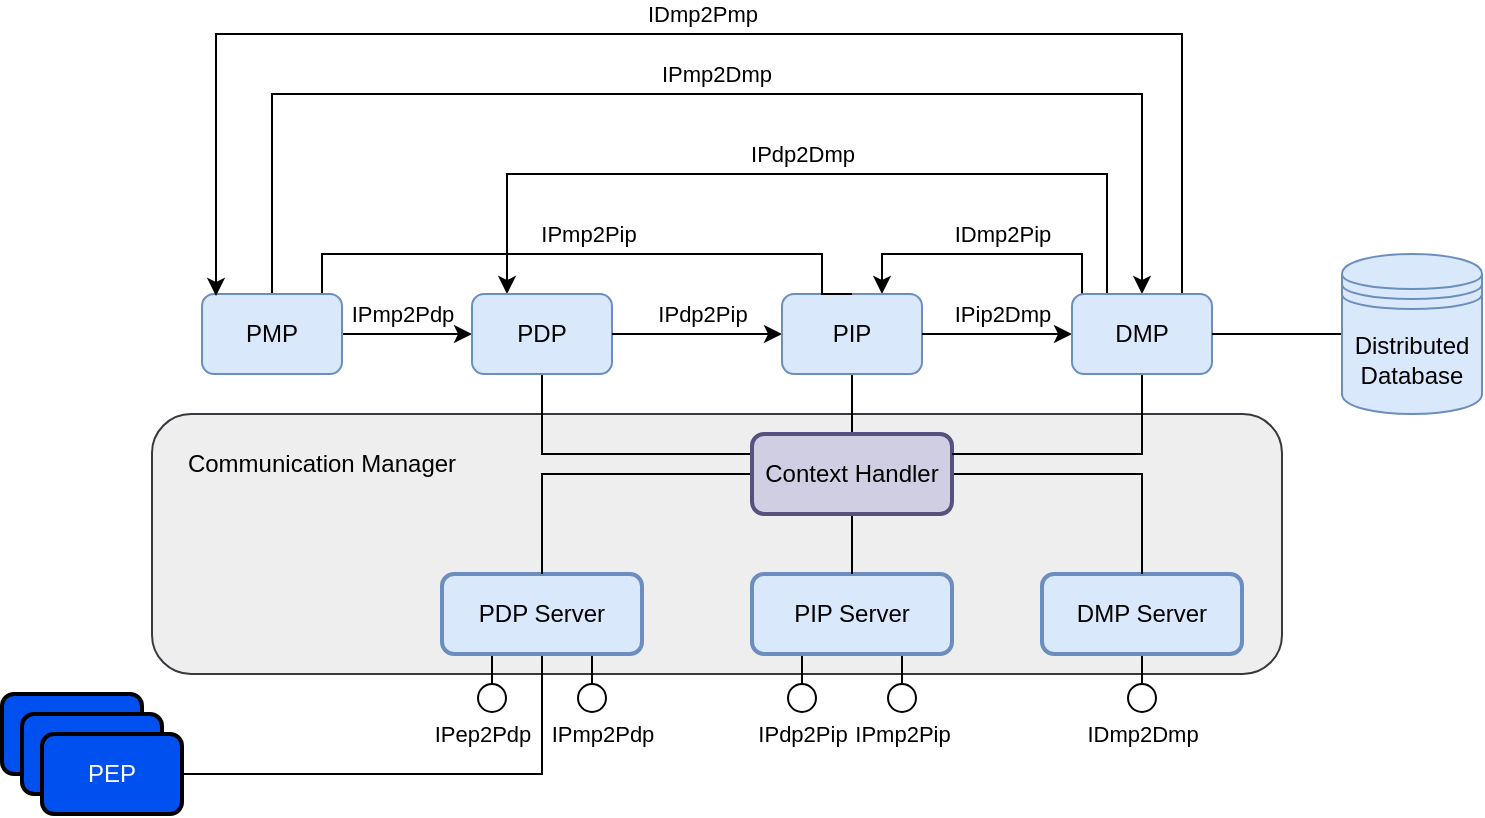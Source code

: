 <mxfile version="15.4.0" type="device"><diagram id="AYbQlR3K1XyWENYT-e-f" name="Page-1"><mxGraphModel dx="934" dy="585" grid="1" gridSize="10" guides="1" tooltips="1" connect="1" arrows="1" fold="1" page="1" pageScale="1" pageWidth="827" pageHeight="1169" math="0" shadow="0"><root><mxCell id="0"/><mxCell id="1" parent="0"/><mxCell id="IBaOck0ezomDJ08Epjxd-20" value="" style="rounded=1;whiteSpace=wrap;html=1;strokeColor=#36393d;strokeWidth=1;fillColor=#eeeeee;" vertex="1" parent="1"><mxGeometry x="95" y="340" width="565" height="130" as="geometry"/></mxCell><mxCell id="IBaOck0ezomDJ08Epjxd-2" value="" style="rounded=1;whiteSpace=wrap;html=1;strokeColor=#000000;strokeWidth=2;fillColor=#0050ef;fontColor=#ffffff;" vertex="1" parent="1"><mxGeometry x="20" y="480" width="70" height="40" as="geometry"/></mxCell><mxCell id="IBaOck0ezomDJ08Epjxd-3" value="" style="rounded=1;whiteSpace=wrap;html=1;strokeWidth=2;strokeColor=#000000;fillColor=#0050ef;fontColor=#ffffff;" vertex="1" parent="1"><mxGeometry x="30" y="490" width="70" height="40" as="geometry"/></mxCell><mxCell id="IBaOck0ezomDJ08Epjxd-26" style="edgeStyle=orthogonalEdgeStyle;rounded=0;orthogonalLoop=1;jettySize=auto;html=1;endArrow=none;endFill=0;" edge="1" parent="1" source="IBaOck0ezomDJ08Epjxd-4" target="IBaOck0ezomDJ08Epjxd-5"><mxGeometry relative="1" as="geometry"/></mxCell><mxCell id="IBaOck0ezomDJ08Epjxd-4" value="PEP" style="rounded=1;whiteSpace=wrap;html=1;strokeColor=#000000;strokeWidth=2;fillColor=#0050ef;fontColor=#ffffff;" vertex="1" parent="1"><mxGeometry x="40" y="500" width="70" height="40" as="geometry"/></mxCell><mxCell id="IBaOck0ezomDJ08Epjxd-43" value="IPmp2Pdp" style="edgeStyle=orthogonalEdgeStyle;rounded=0;orthogonalLoop=1;jettySize=auto;html=1;exitX=0.75;exitY=1;exitDx=0;exitDy=0;startArrow=none;startFill=0;endArrow=circle;endFill=0;" edge="1" parent="1" source="IBaOck0ezomDJ08Epjxd-5"><mxGeometry x="1" y="11" relative="1" as="geometry"><mxPoint x="315" y="490" as="targetPoint"/><mxPoint x="-6" y="10" as="offset"/></mxGeometry></mxCell><mxCell id="IBaOck0ezomDJ08Epjxd-46" value="IPep2Pdp" style="edgeStyle=orthogonalEdgeStyle;rounded=0;orthogonalLoop=1;jettySize=auto;html=1;exitX=0.25;exitY=1;exitDx=0;exitDy=0;startArrow=none;startFill=0;endArrow=circle;endFill=0;" edge="1" parent="1" source="IBaOck0ezomDJ08Epjxd-5"><mxGeometry x="1" y="-11" relative="1" as="geometry"><mxPoint x="265" y="490" as="targetPoint"/><mxPoint x="6" y="10" as="offset"/></mxGeometry></mxCell><mxCell id="IBaOck0ezomDJ08Epjxd-5" value="PDP Server" style="rounded=1;whiteSpace=wrap;html=1;strokeColor=#6c8ebf;strokeWidth=2;fillColor=#dae8fc;" vertex="1" parent="1"><mxGeometry x="240" y="420" width="100" height="40" as="geometry"/></mxCell><mxCell id="IBaOck0ezomDJ08Epjxd-25" value="IPmp2Pdp" style="edgeStyle=orthogonalEdgeStyle;rounded=0;orthogonalLoop=1;jettySize=auto;html=1;entryX=1;entryY=0.5;entryDx=0;entryDy=0;endArrow=none;endFill=0;startArrow=classic;startFill=1;" edge="1" parent="1" source="IBaOck0ezomDJ08Epjxd-8" target="IBaOck0ezomDJ08Epjxd-16"><mxGeometry x="0.077" y="-10" relative="1" as="geometry"><mxPoint as="offset"/></mxGeometry></mxCell><mxCell id="IBaOck0ezomDJ08Epjxd-29" style="edgeStyle=orthogonalEdgeStyle;rounded=0;orthogonalLoop=1;jettySize=auto;html=1;entryX=0;entryY=0.25;entryDx=0;entryDy=0;endArrow=none;endFill=0;" edge="1" parent="1" source="IBaOck0ezomDJ08Epjxd-8" target="IBaOck0ezomDJ08Epjxd-12"><mxGeometry relative="1" as="geometry"><Array as="points"><mxPoint x="290" y="360"/></Array></mxGeometry></mxCell><mxCell id="IBaOck0ezomDJ08Epjxd-38" value="IPdp2Dmp" style="edgeStyle=orthogonalEdgeStyle;rounded=0;orthogonalLoop=1;jettySize=auto;html=1;exitX=0.25;exitY=0;exitDx=0;exitDy=0;startArrow=classic;startFill=1;endArrow=none;endFill=0;entryX=0.25;entryY=0;entryDx=0;entryDy=0;" edge="1" parent="1" source="IBaOck0ezomDJ08Epjxd-8" target="IBaOck0ezomDJ08Epjxd-17"><mxGeometry x="-0.012" y="10" relative="1" as="geometry"><mxPoint x="570" y="180" as="targetPoint"/><Array as="points"><mxPoint x="273" y="220"/><mxPoint x="573" y="220"/></Array><mxPoint as="offset"/></mxGeometry></mxCell><mxCell id="IBaOck0ezomDJ08Epjxd-8" value="PDP" style="rounded=1;whiteSpace=wrap;html=1;strokeColor=#6c8ebf;strokeWidth=1;fillColor=#dae8fc;" vertex="1" parent="1"><mxGeometry x="255" y="280" width="70" height="40" as="geometry"/></mxCell><mxCell id="IBaOck0ezomDJ08Epjxd-24" value="IPdp2Pip" style="edgeStyle=orthogonalEdgeStyle;rounded=0;orthogonalLoop=1;jettySize=auto;html=1;entryX=1;entryY=0.5;entryDx=0;entryDy=0;endArrow=none;endFill=0;startArrow=classic;startFill=1;" edge="1" parent="1" source="IBaOck0ezomDJ08Epjxd-9" target="IBaOck0ezomDJ08Epjxd-8"><mxGeometry x="-0.059" y="-10" relative="1" as="geometry"><mxPoint as="offset"/></mxGeometry></mxCell><mxCell id="IBaOck0ezomDJ08Epjxd-30" style="edgeStyle=orthogonalEdgeStyle;rounded=0;orthogonalLoop=1;jettySize=auto;html=1;entryX=0.5;entryY=0;entryDx=0;entryDy=0;endArrow=none;endFill=0;" edge="1" parent="1" source="IBaOck0ezomDJ08Epjxd-9" target="IBaOck0ezomDJ08Epjxd-12"><mxGeometry relative="1" as="geometry"/></mxCell><mxCell id="IBaOck0ezomDJ08Epjxd-35" value="IDmp2Pip" style="edgeStyle=orthogonalEdgeStyle;rounded=0;orthogonalLoop=1;jettySize=auto;html=1;entryX=0.25;entryY=0;entryDx=0;entryDy=0;startArrow=classic;startFill=1;endArrow=none;endFill=0;" edge="1" parent="1" source="IBaOck0ezomDJ08Epjxd-9" target="IBaOck0ezomDJ08Epjxd-17"><mxGeometry x="0.049" y="10" relative="1" as="geometry"><Array as="points"><mxPoint x="460" y="260"/><mxPoint x="560" y="260"/><mxPoint x="560" y="280"/></Array><mxPoint as="offset"/></mxGeometry></mxCell><mxCell id="IBaOck0ezomDJ08Epjxd-9" value="PIP" style="rounded=1;whiteSpace=wrap;html=1;strokeColor=#6c8ebf;strokeWidth=1;fillColor=#dae8fc;" vertex="1" parent="1"><mxGeometry x="410" y="280" width="70" height="40" as="geometry"/></mxCell><mxCell id="IBaOck0ezomDJ08Epjxd-39" value="IPdp2Pip" style="edgeStyle=orthogonalEdgeStyle;rounded=0;orthogonalLoop=1;jettySize=auto;html=1;exitX=0.25;exitY=1;exitDx=0;exitDy=0;startArrow=none;startFill=0;endArrow=circle;endFill=0;" edge="1" parent="1" source="IBaOck0ezomDJ08Epjxd-10"><mxGeometry x="1" y="10" relative="1" as="geometry"><mxPoint x="420" y="490" as="targetPoint"/><mxPoint x="-10" y="10" as="offset"/></mxGeometry></mxCell><mxCell id="IBaOck0ezomDJ08Epjxd-40" value="IPmp2Pip" style="edgeStyle=orthogonalEdgeStyle;rounded=0;orthogonalLoop=1;jettySize=auto;html=1;exitX=0.75;exitY=1;exitDx=0;exitDy=0;startArrow=none;startFill=0;endArrow=circle;endFill=0;" edge="1" parent="1" source="IBaOck0ezomDJ08Epjxd-10"><mxGeometry x="1" y="10" relative="1" as="geometry"><mxPoint x="470" y="490" as="targetPoint"/><mxPoint x="-10" y="10" as="offset"/></mxGeometry></mxCell><mxCell id="IBaOck0ezomDJ08Epjxd-10" value="PIP Server" style="rounded=1;whiteSpace=wrap;html=1;strokeColor=#6c8ebf;strokeWidth=2;fillColor=#dae8fc;" vertex="1" parent="1"><mxGeometry x="395" y="420" width="100" height="40" as="geometry"/></mxCell><mxCell id="IBaOck0ezomDJ08Epjxd-47" value="IDmp2Dmp" style="edgeStyle=orthogonalEdgeStyle;rounded=0;orthogonalLoop=1;jettySize=auto;html=1;startArrow=none;startFill=0;endArrow=circle;endFill=0;" edge="1" parent="1" source="IBaOck0ezomDJ08Epjxd-11"><mxGeometry x="1" y="10" relative="1" as="geometry"><mxPoint x="590" y="490" as="targetPoint"/><Array as="points"><mxPoint x="590" y="490"/><mxPoint x="590" y="490"/></Array><mxPoint y="10" as="offset"/></mxGeometry></mxCell><mxCell id="IBaOck0ezomDJ08Epjxd-11" value="DMP Server" style="rounded=1;whiteSpace=wrap;html=1;strokeColor=#6c8ebf;strokeWidth=2;fillColor=#dae8fc;" vertex="1" parent="1"><mxGeometry x="540" y="420" width="100" height="40" as="geometry"/></mxCell><mxCell id="IBaOck0ezomDJ08Epjxd-13" style="edgeStyle=orthogonalEdgeStyle;rounded=0;orthogonalLoop=1;jettySize=auto;html=1;entryX=0.5;entryY=0;entryDx=0;entryDy=0;endArrow=none;endFill=0;" edge="1" parent="1" source="IBaOck0ezomDJ08Epjxd-12" target="IBaOck0ezomDJ08Epjxd-5"><mxGeometry relative="1" as="geometry"/></mxCell><mxCell id="IBaOck0ezomDJ08Epjxd-14" style="edgeStyle=orthogonalEdgeStyle;rounded=0;orthogonalLoop=1;jettySize=auto;html=1;endArrow=none;endFill=0;" edge="1" parent="1" source="IBaOck0ezomDJ08Epjxd-12" target="IBaOck0ezomDJ08Epjxd-10"><mxGeometry relative="1" as="geometry"/></mxCell><mxCell id="IBaOck0ezomDJ08Epjxd-15" style="edgeStyle=orthogonalEdgeStyle;rounded=0;orthogonalLoop=1;jettySize=auto;html=1;entryX=0.5;entryY=0;entryDx=0;entryDy=0;endArrow=none;endFill=0;" edge="1" parent="1" source="IBaOck0ezomDJ08Epjxd-12" target="IBaOck0ezomDJ08Epjxd-11"><mxGeometry relative="1" as="geometry"/></mxCell><mxCell id="IBaOck0ezomDJ08Epjxd-12" value="Context Handler" style="rounded=1;whiteSpace=wrap;html=1;strokeColor=#56517e;strokeWidth=2;fillColor=#d0cee2;" vertex="1" parent="1"><mxGeometry x="395" y="350" width="100" height="40" as="geometry"/></mxCell><mxCell id="IBaOck0ezomDJ08Epjxd-28" value="IPmp2Pip" style="edgeStyle=orthogonalEdgeStyle;rounded=0;orthogonalLoop=1;jettySize=auto;html=1;entryX=0.5;entryY=0;entryDx=0;entryDy=0;endArrow=none;endFill=0;" edge="1" parent="1" source="IBaOck0ezomDJ08Epjxd-16" target="IBaOck0ezomDJ08Epjxd-9"><mxGeometry y="10" relative="1" as="geometry"><Array as="points"><mxPoint x="180" y="260"/><mxPoint x="430" y="260"/><mxPoint x="430" y="280"/></Array><mxPoint as="offset"/></mxGeometry></mxCell><mxCell id="IBaOck0ezomDJ08Epjxd-34" value="IPmp2Dmp" style="edgeStyle=orthogonalEdgeStyle;rounded=0;orthogonalLoop=1;jettySize=auto;html=1;startArrow=none;startFill=0;endArrow=classic;endFill=1;" edge="1" parent="1" source="IBaOck0ezomDJ08Epjxd-16" target="IBaOck0ezomDJ08Epjxd-17"><mxGeometry x="0.014" y="10" relative="1" as="geometry"><mxPoint x="590" y="150" as="targetPoint"/><Array as="points"><mxPoint x="155" y="180"/><mxPoint x="590" y="180"/></Array><mxPoint as="offset"/></mxGeometry></mxCell><mxCell id="IBaOck0ezomDJ08Epjxd-16" value="PMP" style="rounded=1;whiteSpace=wrap;html=1;strokeColor=#6c8ebf;strokeWidth=1;fillColor=#dae8fc;" vertex="1" parent="1"><mxGeometry x="120" y="280" width="70" height="40" as="geometry"/></mxCell><mxCell id="IBaOck0ezomDJ08Epjxd-23" value="IPip2Dmp" style="edgeStyle=orthogonalEdgeStyle;rounded=0;orthogonalLoop=1;jettySize=auto;html=1;endArrow=none;endFill=0;startArrow=classic;startFill=1;" edge="1" parent="1" source="IBaOck0ezomDJ08Epjxd-17" target="IBaOck0ezomDJ08Epjxd-9"><mxGeometry x="-0.067" y="-10" relative="1" as="geometry"><mxPoint as="offset"/></mxGeometry></mxCell><mxCell id="IBaOck0ezomDJ08Epjxd-31" style="edgeStyle=orthogonalEdgeStyle;rounded=0;orthogonalLoop=1;jettySize=auto;html=1;entryX=1;entryY=0.25;entryDx=0;entryDy=0;endArrow=none;endFill=0;" edge="1" parent="1" source="IBaOck0ezomDJ08Epjxd-17" target="IBaOck0ezomDJ08Epjxd-12"><mxGeometry relative="1" as="geometry"><Array as="points"><mxPoint x="590" y="360"/></Array></mxGeometry></mxCell><mxCell id="IBaOck0ezomDJ08Epjxd-33" value="IDmp2Pmp" style="edgeStyle=orthogonalEdgeStyle;rounded=0;orthogonalLoop=1;jettySize=auto;html=1;startArrow=none;startFill=0;endArrow=classic;endFill=1;entryX=0.1;entryY=0.025;entryDx=0;entryDy=0;entryPerimeter=0;" edge="1" parent="1" source="IBaOck0ezomDJ08Epjxd-17" target="IBaOck0ezomDJ08Epjxd-16"><mxGeometry x="-0.005" y="-10" relative="1" as="geometry"><mxPoint x="120" y="90" as="targetPoint"/><Array as="points"><mxPoint x="610" y="150"/><mxPoint x="127" y="150"/></Array><mxPoint as="offset"/></mxGeometry></mxCell><mxCell id="IBaOck0ezomDJ08Epjxd-17" value="DMP" style="rounded=1;whiteSpace=wrap;html=1;strokeColor=#6c8ebf;strokeWidth=1;fillColor=#dae8fc;" vertex="1" parent="1"><mxGeometry x="555" y="280" width="70" height="40" as="geometry"/></mxCell><mxCell id="IBaOck0ezomDJ08Epjxd-22" style="edgeStyle=orthogonalEdgeStyle;rounded=0;orthogonalLoop=1;jettySize=auto;html=1;endArrow=none;endFill=0;" edge="1" parent="1" source="IBaOck0ezomDJ08Epjxd-19" target="IBaOck0ezomDJ08Epjxd-17"><mxGeometry relative="1" as="geometry"/></mxCell><mxCell id="IBaOck0ezomDJ08Epjxd-19" value="Distributed&lt;br&gt;Database" style="shape=datastore;whiteSpace=wrap;html=1;strokeColor=#6c8ebf;strokeWidth=1;fillColor=#dae8fc;" vertex="1" parent="1"><mxGeometry x="690" y="260" width="70" height="80" as="geometry"/></mxCell><mxCell id="IBaOck0ezomDJ08Epjxd-21" value="Communication Manager" style="text;html=1;strokeColor=none;fillColor=none;align=center;verticalAlign=middle;whiteSpace=wrap;rounded=0;" vertex="1" parent="1"><mxGeometry x="105" y="350" width="150" height="30" as="geometry"/></mxCell></root></mxGraphModel></diagram></mxfile>